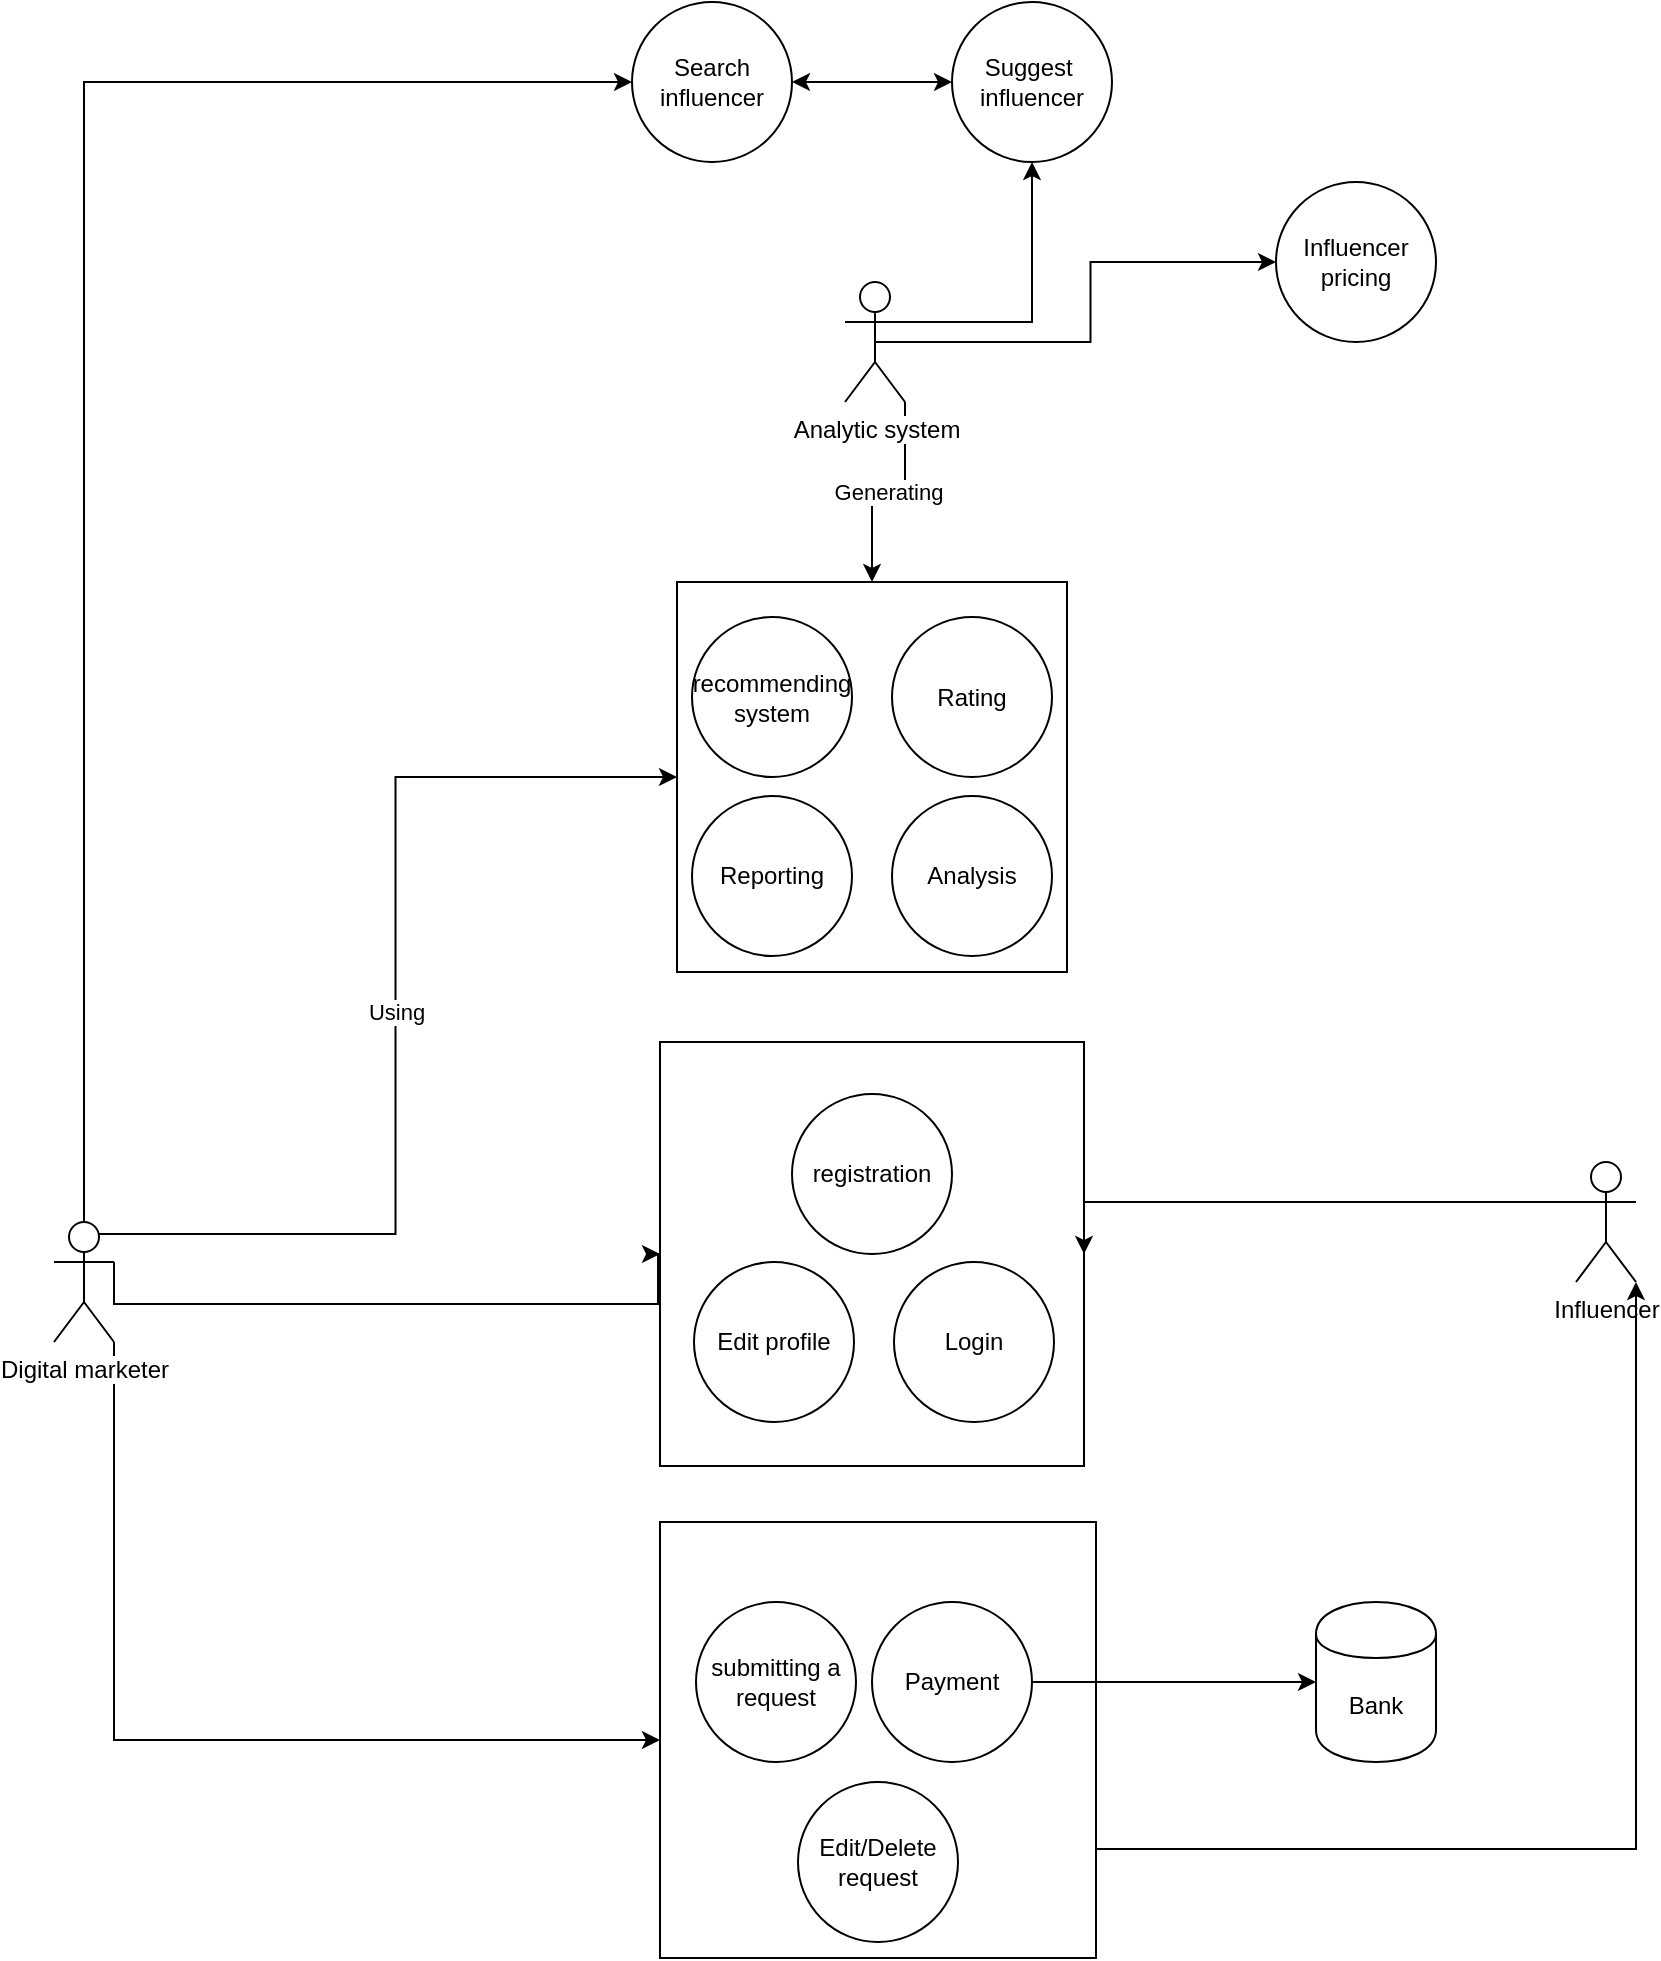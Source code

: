 <mxfile version="12.2.3" type="google" pages="1"><diagram id="u-nj9HuQ4yxpQuLy35jz" name="Page-1"><mxGraphModel dx="1024" dy="1661" grid="1" gridSize="10" guides="1" tooltips="1" connect="1" arrows="1" fold="1" page="1" pageScale="1" pageWidth="850" pageHeight="1100" math="0" shadow="0"><root><mxCell id="0"/><mxCell id="1" parent="0"/><mxCell id="rUK-NurnYzw-JqLSAuxV-52" value="" style="edgeStyle=orthogonalEdgeStyle;rounded=0;orthogonalLoop=1;jettySize=auto;html=1;startArrow=classic;startFill=1;" parent="1" source="rUK-NurnYzw-JqLSAuxV-9" target="rUK-NurnYzw-JqLSAuxV-51" edge="1"><mxGeometry relative="1" as="geometry"/></mxCell><mxCell id="rUK-NurnYzw-JqLSAuxV-9" value="Search influencer" style="ellipse;whiteSpace=wrap;html=1;aspect=fixed;" parent="1" vertex="1"><mxGeometry x="318" y="-200" width="80" height="80" as="geometry"/></mxCell><mxCell id="rUK-NurnYzw-JqLSAuxV-51" value="&lt;div&gt;Suggest&amp;nbsp; influencer&lt;/div&gt;" style="ellipse;whiteSpace=wrap;html=1;aspect=fixed;" parent="1" vertex="1"><mxGeometry x="478" y="-200" width="80" height="80" as="geometry"/></mxCell><mxCell id="rUK-NurnYzw-JqLSAuxV-36" style="edgeStyle=orthogonalEdgeStyle;rounded=0;orthogonalLoop=1;jettySize=auto;html=1;exitX=0;exitY=0.333;exitDx=0;exitDy=0;exitPerimeter=0;entryX=1;entryY=0.5;entryDx=0;entryDy=0;" parent="1" source="rUK-NurnYzw-JqLSAuxV-22" target="rUK-NurnYzw-JqLSAuxV-34" edge="1"><mxGeometry relative="1" as="geometry"><Array as="points"><mxPoint x="544" y="400"/></Array></mxGeometry></mxCell><mxCell id="rUK-NurnYzw-JqLSAuxV-22" value="Influencer" style="shape=umlActor;verticalLabelPosition=bottom;labelBackgroundColor=#ffffff;verticalAlign=top;html=1;outlineConnect=0;fillColor=none;" parent="1" vertex="1"><mxGeometry x="790" y="380" width="30" height="60" as="geometry"/></mxCell><mxCell id="rUK-NurnYzw-JqLSAuxV-37" style="edgeStyle=orthogonalEdgeStyle;rounded=0;orthogonalLoop=1;jettySize=auto;html=1;exitX=1;exitY=0.333;exitDx=0;exitDy=0;exitPerimeter=0;entryX=0;entryY=0.5;entryDx=0;entryDy=0;" parent="1" source="rUK-NurnYzw-JqLSAuxV-23" target="rUK-NurnYzw-JqLSAuxV-34" edge="1"><mxGeometry relative="1" as="geometry"><Array as="points"><mxPoint x="59" y="451"/><mxPoint x="331" y="451"/></Array></mxGeometry></mxCell><mxCell id="rUK-NurnYzw-JqLSAuxV-68" style="edgeStyle=orthogonalEdgeStyle;rounded=0;orthogonalLoop=1;jettySize=auto;html=1;exitX=1;exitY=1;exitDx=0;exitDy=0;exitPerimeter=0;entryX=0;entryY=0.5;entryDx=0;entryDy=0;startArrow=none;startFill=0;" parent="1" source="rUK-NurnYzw-JqLSAuxV-23" target="rUK-NurnYzw-JqLSAuxV-66" edge="1"><mxGeometry relative="1" as="geometry"/></mxCell><mxCell id="rUK-NurnYzw-JqLSAuxV-71" style="edgeStyle=orthogonalEdgeStyle;rounded=0;orthogonalLoop=1;jettySize=auto;html=1;exitX=0.5;exitY=0;exitDx=0;exitDy=0;exitPerimeter=0;entryX=0;entryY=0.5;entryDx=0;entryDy=0;startArrow=none;startFill=0;" parent="1" source="rUK-NurnYzw-JqLSAuxV-23" target="rUK-NurnYzw-JqLSAuxV-9" edge="1"><mxGeometry relative="1" as="geometry"/></mxCell><mxCell id="rUK-NurnYzw-JqLSAuxV-72" value="Using" style="edgeStyle=orthogonalEdgeStyle;rounded=0;orthogonalLoop=1;jettySize=auto;html=1;exitX=0.75;exitY=0.1;exitDx=0;exitDy=0;exitPerimeter=0;entryX=0;entryY=0.5;entryDx=0;entryDy=0;startArrow=none;startFill=0;" parent="1" source="rUK-NurnYzw-JqLSAuxV-23" target="rUK-NurnYzw-JqLSAuxV-38" edge="1"><mxGeometry relative="1" as="geometry"/></mxCell><mxCell id="rUK-NurnYzw-JqLSAuxV-23" value="Digital marketer" style="shape=umlActor;verticalLabelPosition=bottom;labelBackgroundColor=#ffffff;verticalAlign=top;html=1;outlineConnect=0;fillColor=none;" parent="1" vertex="1"><mxGeometry x="29" y="410" width="30" height="60" as="geometry"/></mxCell><mxCell id="rUK-NurnYzw-JqLSAuxV-41" value="Generating" style="edgeStyle=orthogonalEdgeStyle;rounded=0;orthogonalLoop=1;jettySize=auto;html=1;exitX=1;exitY=1;exitDx=0;exitDy=0;exitPerimeter=0;" parent="1" source="rUK-NurnYzw-JqLSAuxV-25" target="rUK-NurnYzw-JqLSAuxV-38" edge="1"><mxGeometry relative="1" as="geometry"/></mxCell><mxCell id="rUK-NurnYzw-JqLSAuxV-57" style="edgeStyle=orthogonalEdgeStyle;rounded=0;orthogonalLoop=1;jettySize=auto;html=1;exitX=1;exitY=0.333;exitDx=0;exitDy=0;exitPerimeter=0;entryX=0.5;entryY=1;entryDx=0;entryDy=0;startArrow=none;startFill=0;" parent="1" source="rUK-NurnYzw-JqLSAuxV-25" target="rUK-NurnYzw-JqLSAuxV-51" edge="1"><mxGeometry relative="1" as="geometry"/></mxCell><mxCell id="rUK-NurnYzw-JqLSAuxV-75" style="edgeStyle=orthogonalEdgeStyle;rounded=0;orthogonalLoop=1;jettySize=auto;html=1;exitX=0.5;exitY=0.5;exitDx=0;exitDy=0;exitPerimeter=0;entryX=0;entryY=0.5;entryDx=0;entryDy=0;startArrow=none;startFill=0;" parent="1" source="rUK-NurnYzw-JqLSAuxV-25" target="rUK-NurnYzw-JqLSAuxV-74" edge="1"><mxGeometry relative="1" as="geometry"/></mxCell><mxCell id="rUK-NurnYzw-JqLSAuxV-25" value="&lt;div&gt;Analytic system&lt;/div&gt;" style="shape=umlActor;verticalLabelPosition=bottom;labelBackgroundColor=#ffffff;verticalAlign=top;html=1;outlineConnect=0;fillColor=none;" parent="1" vertex="1"><mxGeometry x="424.5" y="-60" width="30" height="60" as="geometry"/></mxCell><mxCell id="rUK-NurnYzw-JqLSAuxV-35" value="" style="group" parent="1" vertex="1" connectable="0"><mxGeometry x="332" y="320" width="212" height="212" as="geometry"/></mxCell><mxCell id="rUK-NurnYzw-JqLSAuxV-34" value="" style="whiteSpace=wrap;html=1;aspect=fixed;fillColor=none;" parent="rUK-NurnYzw-JqLSAuxV-35" vertex="1"><mxGeometry width="212" height="212" as="geometry"/></mxCell><mxCell id="rUK-NurnYzw-JqLSAuxV-13" value="&lt;div&gt;Edit profile&lt;br&gt;&lt;/div&gt;" style="ellipse;whiteSpace=wrap;html=1;aspect=fixed;" parent="rUK-NurnYzw-JqLSAuxV-35" vertex="1"><mxGeometry x="17" y="110" width="80" height="80" as="geometry"/></mxCell><mxCell id="rUK-NurnYzw-JqLSAuxV-14" value="&lt;div&gt;Login&lt;/div&gt;" style="ellipse;whiteSpace=wrap;html=1;aspect=fixed;" parent="rUK-NurnYzw-JqLSAuxV-35" vertex="1"><mxGeometry x="117" y="110" width="80" height="80" as="geometry"/></mxCell><mxCell id="rUK-NurnYzw-JqLSAuxV-15" value="&lt;div&gt;registration &lt;br&gt;&lt;/div&gt;" style="ellipse;whiteSpace=wrap;html=1;aspect=fixed;" parent="rUK-NurnYzw-JqLSAuxV-35" vertex="1"><mxGeometry x="66" y="26" width="80" height="80" as="geometry"/></mxCell><mxCell id="rUK-NurnYzw-JqLSAuxV-39" value="" style="group;container=1;" parent="1" vertex="1" connectable="0"><mxGeometry x="340.5" y="90" width="195" height="195" as="geometry"/></mxCell><mxCell id="rUK-NurnYzw-JqLSAuxV-38" value="" style="whiteSpace=wrap;html=1;aspect=fixed;fillColor=none;" parent="rUK-NurnYzw-JqLSAuxV-39" vertex="1"><mxGeometry width="195" height="195" as="geometry"/></mxCell><mxCell id="rUK-NurnYzw-JqLSAuxV-2" value="Reporting" style="ellipse;whiteSpace=wrap;html=1;aspect=fixed;" parent="rUK-NurnYzw-JqLSAuxV-39" vertex="1"><mxGeometry x="7.5" y="107" width="80" height="80" as="geometry"/></mxCell><mxCell id="rUK-NurnYzw-JqLSAuxV-7" value="Rating " style="ellipse;whiteSpace=wrap;html=1;aspect=fixed;" parent="rUK-NurnYzw-JqLSAuxV-39" vertex="1"><mxGeometry x="107.5" y="17.5" width="80" height="80" as="geometry"/></mxCell><mxCell id="rUK-NurnYzw-JqLSAuxV-16" value="Analysis" style="ellipse;whiteSpace=wrap;html=1;aspect=fixed;" parent="rUK-NurnYzw-JqLSAuxV-39" vertex="1"><mxGeometry x="107.5" y="107" width="80" height="80" as="geometry"/></mxCell><mxCell id="rUK-NurnYzw-JqLSAuxV-45" value="recommending system" style="ellipse;whiteSpace=wrap;html=1;aspect=fixed;" parent="rUK-NurnYzw-JqLSAuxV-39" vertex="1"><mxGeometry x="7.5" y="17.5" width="80" height="80" as="geometry"/></mxCell><mxCell id="rUK-NurnYzw-JqLSAuxV-67" value="" style="group" parent="1" vertex="1" connectable="0"><mxGeometry x="332" y="560" width="388" height="218" as="geometry"/></mxCell><mxCell id="rUK-NurnYzw-JqLSAuxV-66" value="" style="whiteSpace=wrap;html=1;aspect=fixed;fillColor=none;" parent="rUK-NurnYzw-JqLSAuxV-67" vertex="1"><mxGeometry width="218" height="218" as="geometry"/></mxCell><mxCell id="rUK-NurnYzw-JqLSAuxV-8" value="Payment" style="ellipse;whiteSpace=wrap;html=1;aspect=fixed;" parent="rUK-NurnYzw-JqLSAuxV-67" vertex="1"><mxGeometry x="106" y="40" width="80" height="80" as="geometry"/></mxCell><mxCell id="rUK-NurnYzw-JqLSAuxV-10" value="Edit/Delete request" style="ellipse;whiteSpace=wrap;html=1;aspect=fixed;" parent="rUK-NurnYzw-JqLSAuxV-67" vertex="1"><mxGeometry x="69" y="130" width="80" height="80" as="geometry"/></mxCell><mxCell id="rUK-NurnYzw-JqLSAuxV-11" value="submitting a request" style="ellipse;whiteSpace=wrap;html=1;aspect=fixed;" parent="rUK-NurnYzw-JqLSAuxV-67" vertex="1"><mxGeometry x="18" y="40" width="80" height="80" as="geometry"/></mxCell><mxCell id="rUK-NurnYzw-JqLSAuxV-24" value="Bank" style="shape=cylinder;whiteSpace=wrap;html=1;boundedLbl=1;backgroundOutline=1;fillColor=none;" parent="rUK-NurnYzw-JqLSAuxV-67" vertex="1"><mxGeometry x="328" y="40" width="60" height="80" as="geometry"/></mxCell><mxCell id="rUK-NurnYzw-JqLSAuxV-65" style="edgeStyle=orthogonalEdgeStyle;rounded=0;orthogonalLoop=1;jettySize=auto;html=1;exitX=1;exitY=0.5;exitDx=0;exitDy=0;startArrow=none;startFill=0;" parent="rUK-NurnYzw-JqLSAuxV-67" source="rUK-NurnYzw-JqLSAuxV-8" target="rUK-NurnYzw-JqLSAuxV-24" edge="1"><mxGeometry relative="1" as="geometry"/></mxCell><mxCell id="rUK-NurnYzw-JqLSAuxV-69" style="edgeStyle=orthogonalEdgeStyle;rounded=0;orthogonalLoop=1;jettySize=auto;html=1;exitX=1;exitY=0.75;exitDx=0;exitDy=0;entryX=1;entryY=1;entryDx=0;entryDy=0;entryPerimeter=0;startArrow=none;startFill=0;" parent="1" source="rUK-NurnYzw-JqLSAuxV-66" target="rUK-NurnYzw-JqLSAuxV-22" edge="1"><mxGeometry relative="1" as="geometry"/></mxCell><mxCell id="rUK-NurnYzw-JqLSAuxV-74" value="Influencer pricing" style="ellipse;whiteSpace=wrap;html=1;aspect=fixed;fillColor=none;" parent="1" vertex="1"><mxGeometry x="640" y="-110" width="80" height="80" as="geometry"/></mxCell></root></mxGraphModel></diagram></mxfile>